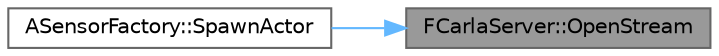 digraph "FCarlaServer::OpenStream"
{
 // INTERACTIVE_SVG=YES
 // LATEX_PDF_SIZE
  bgcolor="transparent";
  edge [fontname=Helvetica,fontsize=10,labelfontname=Helvetica,labelfontsize=10];
  node [fontname=Helvetica,fontsize=10,shape=box,height=0.2,width=0.4];
  rankdir="RL";
  Node1 [id="Node000001",label="FCarlaServer::OpenStream",height=0.2,width=0.4,color="gray40", fillcolor="grey60", style="filled", fontcolor="black",tooltip=" "];
  Node1 -> Node2 [id="edge1_Node000001_Node000002",dir="back",color="steelblue1",style="solid",tooltip=" "];
  Node2 [id="Node000002",label="ASensorFactory::SpawnActor",height=0.2,width=0.4,color="grey40", fillcolor="white", style="filled",URL="$df/d9e/classASensorFactory.html#a98d8a966c03351611dffe60ac26c6c91",tooltip="Spawn an actor based on ActorDescription and Transform."];
}
